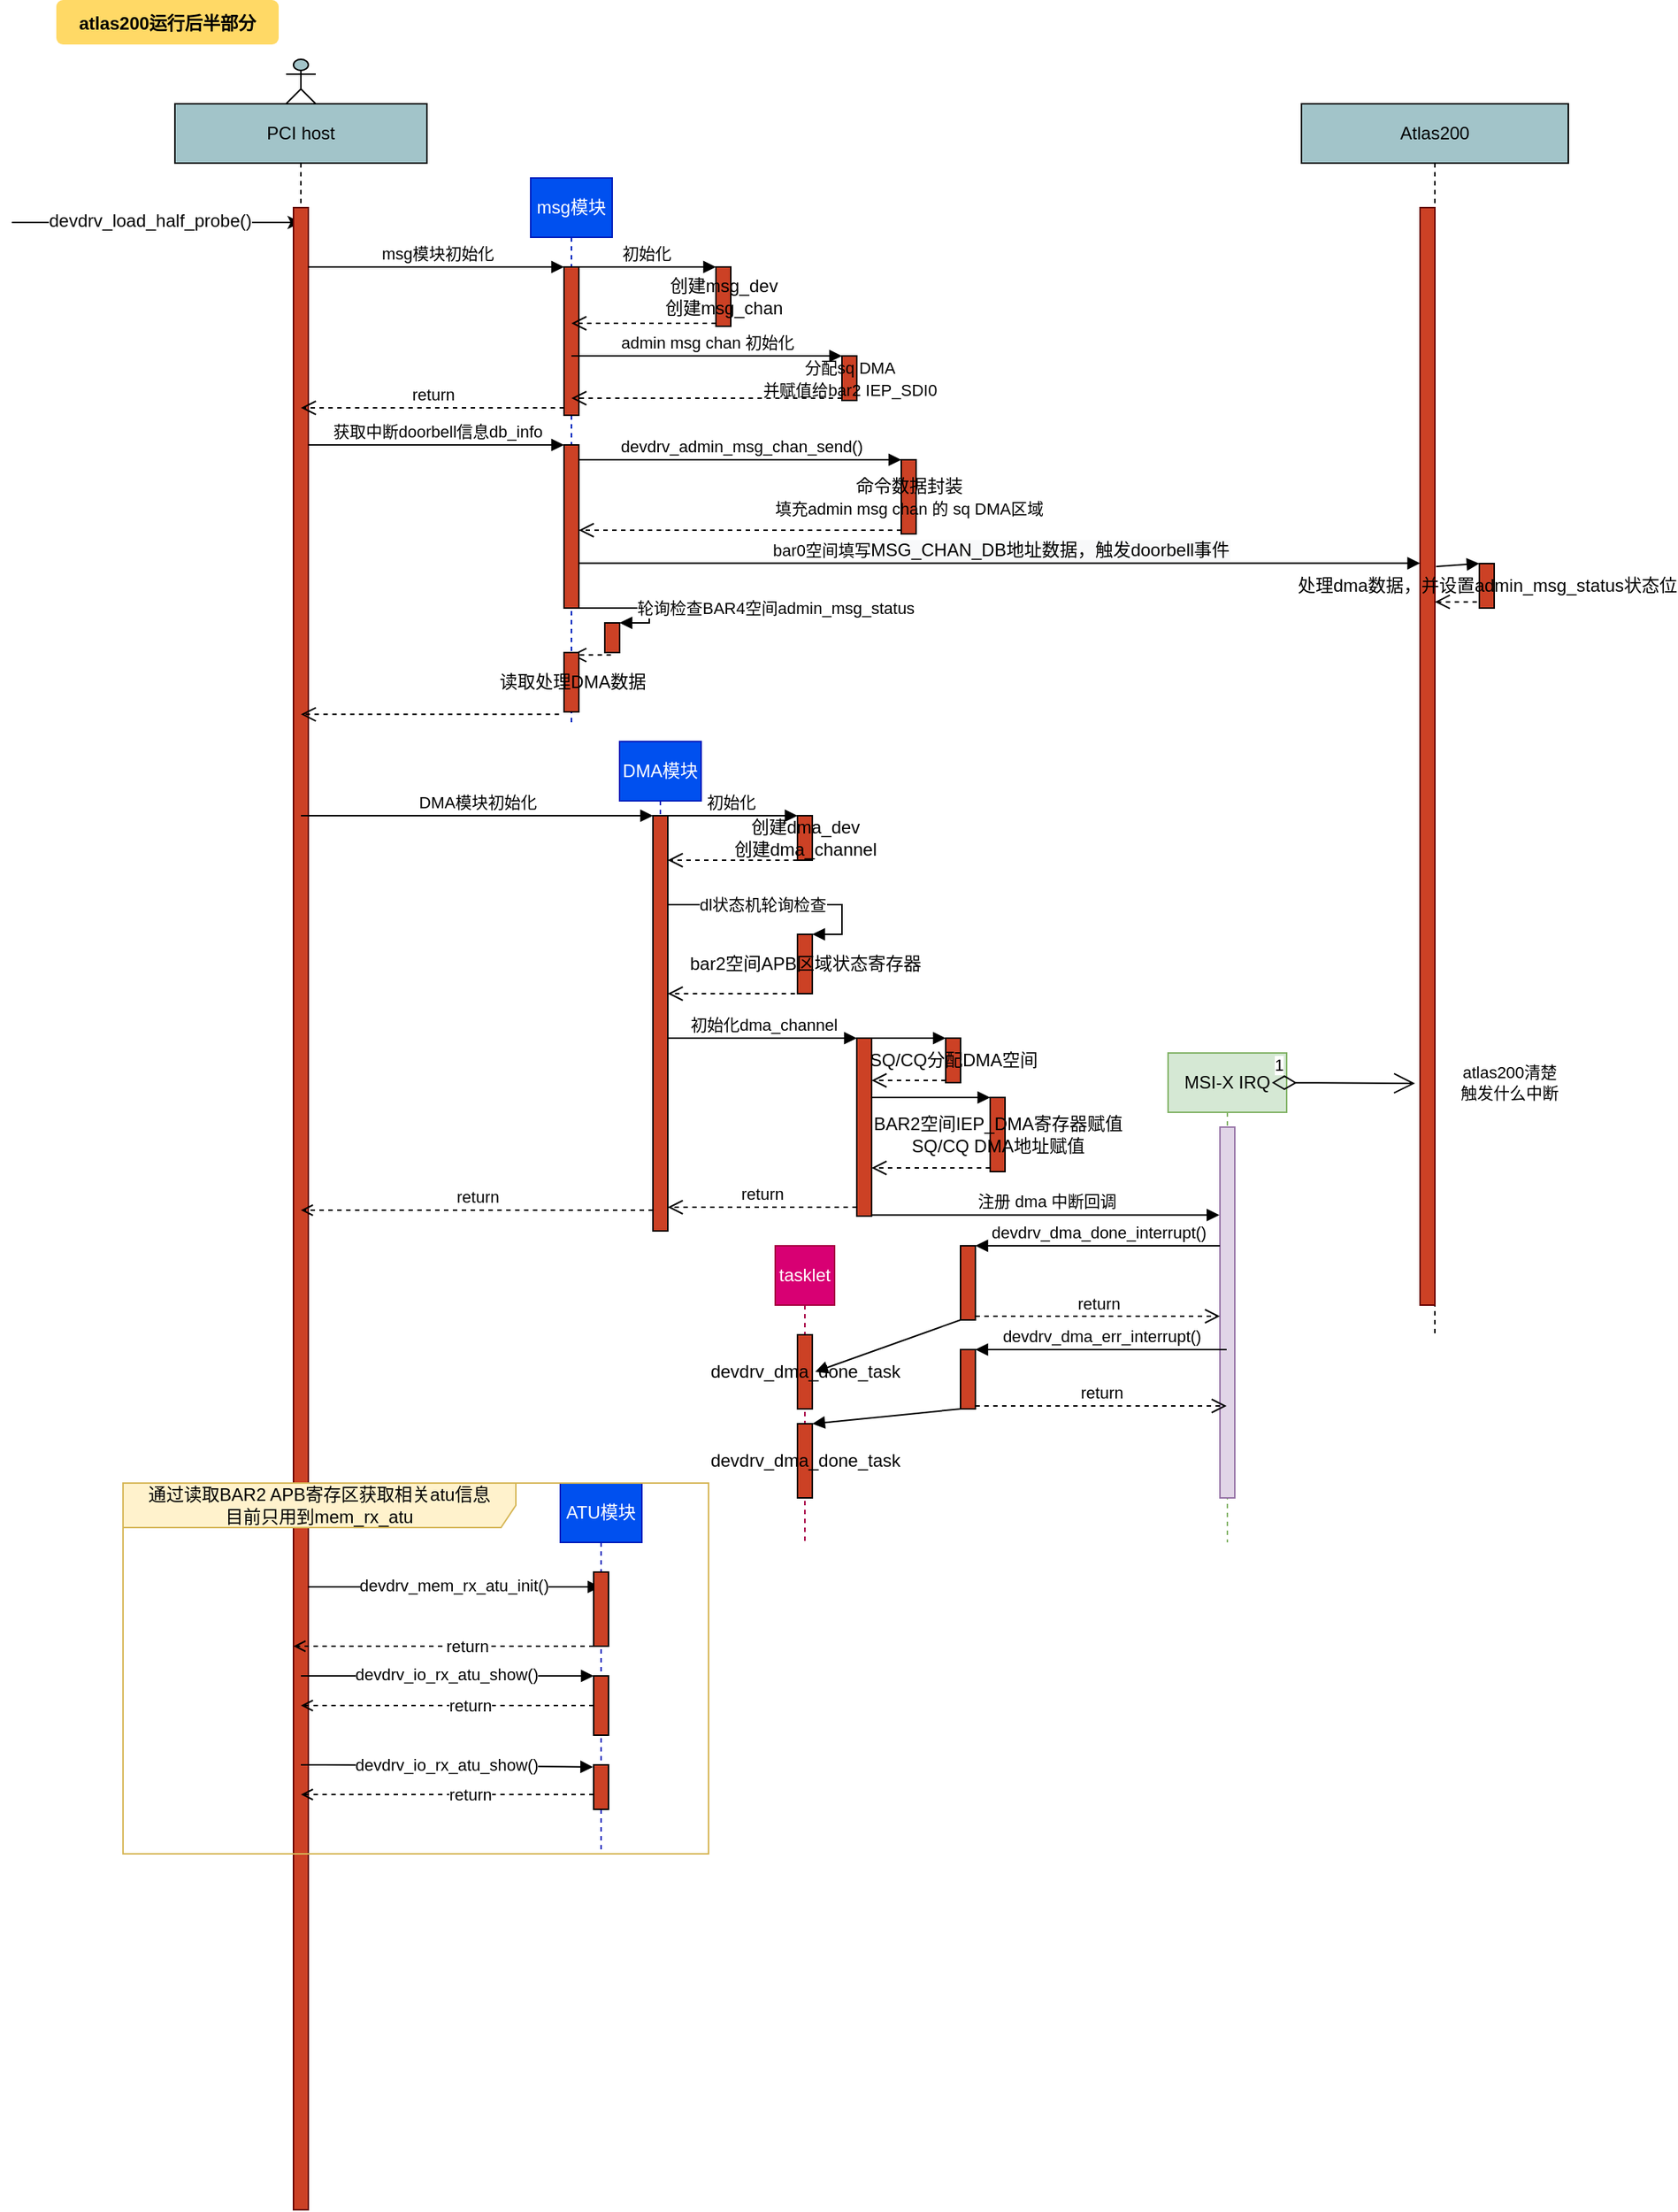<mxfile version="13.5.0" type="github">
  <diagram name="Page-1" id="9361dd3d-8414-5efd-6122-117bd74ce7a7">
    <mxGraphModel dx="1422" dy="762" grid="1" gridSize="10" guides="1" tooltips="1" connect="1" arrows="1" fold="1" page="0" pageScale="1.5" pageWidth="826" pageHeight="1169" background="#ffffff" math="0" shadow="0">
      <root>
        <mxCell id="0" />
        <mxCell id="1" parent="0" />
        <mxCell id="3" value="" style="edgeStyle=none;verticalLabelPosition=top;verticalAlign=bottom;labelPosition=left;align=right;" parent="1" edge="1">
          <mxGeometry x="70" y="290" width="100" height="100" as="geometry">
            <mxPoint x="20" y="170" as="sourcePoint" />
            <mxPoint x="215" y="170" as="targetPoint" />
          </mxGeometry>
        </mxCell>
        <mxCell id="JP9qfhV4WCQ05jMqri1F-105" value="&lt;span style=&quot;font-size: 12px&quot;&gt;devdrv_load_half_probe()&lt;/span&gt;" style="edgeLabel;html=1;align=center;verticalAlign=middle;resizable=0;points=[];" parent="3" vertex="1" connectable="0">
          <mxGeometry relative="1" as="geometry">
            <mxPoint x="-5" y="-1" as="offset" />
          </mxGeometry>
        </mxCell>
        <mxCell id="71" value="atlas200运行后半部分" style="rounded=1;fontStyle=1;fillColor=#FFD966;strokeColor=none" parent="1" vertex="1">
          <mxGeometry x="50" y="20" width="150" height="30" as="geometry" />
        </mxCell>
        <mxCell id="JP9qfhV4WCQ05jMqri1F-101" value="PCI host" style="shape=umlLifeline;perimeter=lifelinePerimeter;whiteSpace=wrap;html=1;container=1;collapsible=0;recursiveResize=0;outlineConnect=0;fillColor=#A2C4C9;" parent="1" vertex="1">
          <mxGeometry x="130" y="90" width="170" height="1420" as="geometry" />
        </mxCell>
        <mxCell id="JP9qfhV4WCQ05jMqri1F-102" value="" style="fillColor=#CC4125;strokeColor=#660000" parent="JP9qfhV4WCQ05jMqri1F-101" vertex="1">
          <mxGeometry x="80" y="70" width="10" height="1350" as="geometry" />
        </mxCell>
        <mxCell id="JP9qfhV4WCQ05jMqri1F-117" value="msg模块初始化" style="html=1;verticalAlign=bottom;endArrow=block;entryX=0;entryY=0;" parent="JP9qfhV4WCQ05jMqri1F-101" target="JP9qfhV4WCQ05jMqri1F-116" edge="1">
          <mxGeometry relative="1" as="geometry">
            <mxPoint x="90" y="110" as="sourcePoint" />
          </mxGeometry>
        </mxCell>
        <mxCell id="JP9qfhV4WCQ05jMqri1F-123" value="获取中断doorbell信息db_info" style="html=1;verticalAlign=bottom;endArrow=block;entryX=0;entryY=0;" parent="JP9qfhV4WCQ05jMqri1F-101" target="JP9qfhV4WCQ05jMqri1F-122" edge="1">
          <mxGeometry relative="1" as="geometry">
            <mxPoint x="90" y="230" as="sourcePoint" />
          </mxGeometry>
        </mxCell>
        <mxCell id="JP9qfhV4WCQ05jMqri1F-217" value="" style="html=1;verticalAlign=bottom;endArrow=block;" parent="JP9qfhV4WCQ05jMqri1F-101" target="JP9qfhV4WCQ05jMqri1F-130" edge="1">
          <mxGeometry width="80" relative="1" as="geometry">
            <mxPoint x="90" y="1000" as="sourcePoint" />
            <mxPoint x="170" y="1000" as="targetPoint" />
          </mxGeometry>
        </mxCell>
        <mxCell id="JP9qfhV4WCQ05jMqri1F-219" value="devdrv_mem_rx_atu_init()" style="edgeLabel;html=1;align=center;verticalAlign=middle;resizable=0;points=[];" parent="JP9qfhV4WCQ05jMqri1F-217" vertex="1" connectable="0">
          <mxGeometry x="-0.011" y="1" relative="1" as="geometry">
            <mxPoint as="offset" />
          </mxGeometry>
        </mxCell>
        <mxCell id="JP9qfhV4WCQ05jMqri1F-103" value="" style="shape=umlActor;verticalLabelPosition=bottom;verticalAlign=top;html=1;strokeColor=#000000;fillColor=#A2C4C9;" parent="1" vertex="1">
          <mxGeometry x="205" y="60" width="20" height="30" as="geometry" />
        </mxCell>
        <mxCell id="JP9qfhV4WCQ05jMqri1F-121" value="msg模块" style="shape=umlLifeline;perimeter=lifelinePerimeter;whiteSpace=wrap;html=1;container=1;collapsible=0;recursiveResize=0;outlineConnect=0;strokeColor=#001DBC;fillColor=#0050ef;fontColor=#ffffff;" parent="1" vertex="1">
          <mxGeometry x="370" y="140" width="55" height="370" as="geometry" />
        </mxCell>
        <mxCell id="JP9qfhV4WCQ05jMqri1F-116" value="" style="html=1;points=[];perimeter=orthogonalPerimeter;strokeColor=#000000;fillColor=#CC4125;" parent="JP9qfhV4WCQ05jMqri1F-121" vertex="1">
          <mxGeometry x="22.5" y="60" width="10" height="100" as="geometry" />
        </mxCell>
        <mxCell id="JP9qfhV4WCQ05jMqri1F-122" value="" style="html=1;points=[];perimeter=orthogonalPerimeter;strokeColor=#000000;fillColor=#CC4125;" parent="JP9qfhV4WCQ05jMqri1F-121" vertex="1">
          <mxGeometry x="22.5" y="180" width="10" height="110" as="geometry" />
        </mxCell>
        <mxCell id="JP9qfhV4WCQ05jMqri1F-125" value="DMA模块" style="shape=umlLifeline;perimeter=lifelinePerimeter;whiteSpace=wrap;html=1;container=1;collapsible=0;recursiveResize=0;outlineConnect=0;strokeColor=#001DBC;fillColor=#0050ef;fontColor=#ffffff;" parent="1" vertex="1">
          <mxGeometry x="430" y="520" width="55" height="330" as="geometry" />
        </mxCell>
        <mxCell id="JP9qfhV4WCQ05jMqri1F-175" value="" style="html=1;points=[];perimeter=orthogonalPerimeter;strokeColor=#000000;fillColor=#CC4125;" parent="JP9qfhV4WCQ05jMqri1F-125" vertex="1">
          <mxGeometry x="22.5" y="50" width="10" height="280" as="geometry" />
        </mxCell>
        <mxCell id="JP9qfhV4WCQ05jMqri1F-130" value="ATU模块" style="shape=umlLifeline;perimeter=lifelinePerimeter;whiteSpace=wrap;html=1;container=1;collapsible=0;recursiveResize=0;outlineConnect=0;strokeColor=#001DBC;fillColor=#0050ef;fontColor=#ffffff;" parent="1" vertex="1">
          <mxGeometry x="390" y="1020" width="55" height="250" as="geometry" />
        </mxCell>
        <mxCell id="JP9qfhV4WCQ05jMqri1F-131" value="" style="html=1;points=[];perimeter=orthogonalPerimeter;strokeColor=#000000;fillColor=#CC4125;" parent="JP9qfhV4WCQ05jMqri1F-130" vertex="1">
          <mxGeometry x="22.5" y="60" width="10" height="50" as="geometry" />
        </mxCell>
        <mxCell id="JP9qfhV4WCQ05jMqri1F-221" value="" style="html=1;points=[];perimeter=orthogonalPerimeter;strokeColor=#000000;fillColor=#CC4125;" parent="JP9qfhV4WCQ05jMqri1F-130" vertex="1">
          <mxGeometry x="22.5" y="130" width="10" height="40" as="geometry" />
        </mxCell>
        <mxCell id="JP9qfhV4WCQ05jMqri1F-227" value="" style="html=1;points=[];perimeter=orthogonalPerimeter;strokeColor=#000000;fillColor=#CC4125;" parent="JP9qfhV4WCQ05jMqri1F-130" vertex="1">
          <mxGeometry x="22.5" y="190" width="10" height="30" as="geometry" />
        </mxCell>
        <mxCell id="JP9qfhV4WCQ05jMqri1F-138" value="Atlas200" style="shape=umlLifeline;perimeter=lifelinePerimeter;whiteSpace=wrap;html=1;container=1;collapsible=0;recursiveResize=0;outlineConnect=0;fillColor=#A2C4C9;" parent="1" vertex="1">
          <mxGeometry x="890" y="90" width="180" height="830" as="geometry" />
        </mxCell>
        <mxCell id="JP9qfhV4WCQ05jMqri1F-139" value="" style="fillColor=#CC4125;strokeColor=#660000" parent="JP9qfhV4WCQ05jMqri1F-138" vertex="1">
          <mxGeometry x="80" y="70" width="10" height="740" as="geometry" />
        </mxCell>
        <mxCell id="JP9qfhV4WCQ05jMqri1F-140" value="devdrv_msg_init()" style="html=1;verticalAlign=bottom;endArrow=block;entryX=0;entryY=0;" parent="JP9qfhV4WCQ05jMqri1F-138" edge="1">
          <mxGeometry relative="1" as="geometry">
            <mxPoint x="90" y="110" as="sourcePoint" />
          </mxGeometry>
        </mxCell>
        <mxCell id="JP9qfhV4WCQ05jMqri1F-141" value="return" style="html=1;verticalAlign=bottom;endArrow=open;dashed=1;endSize=8;exitX=0;exitY=0.95;" parent="JP9qfhV4WCQ05jMqri1F-138" edge="1">
          <mxGeometry relative="1" as="geometry">
            <mxPoint x="90" y="186" as="targetPoint" />
          </mxGeometry>
        </mxCell>
        <mxCell id="JP9qfhV4WCQ05jMqri1F-142" value="devdrv_get_general_interrupt_db_info()" style="html=1;verticalAlign=bottom;endArrow=block;entryX=0;entryY=0;" parent="JP9qfhV4WCQ05jMqri1F-138" edge="1">
          <mxGeometry relative="1" as="geometry">
            <mxPoint x="90" y="230" as="sourcePoint" />
          </mxGeometry>
        </mxCell>
        <mxCell id="JP9qfhV4WCQ05jMqri1F-170" value="处理dma数据，并设置admin_msg_status状态位" style="html=1;points=[];perimeter=orthogonalPerimeter;strokeColor=#000000;fillColor=#CC4125;" parent="JP9qfhV4WCQ05jMqri1F-138" vertex="1">
          <mxGeometry x="120" y="310" width="10" height="30" as="geometry" />
        </mxCell>
        <mxCell id="JP9qfhV4WCQ05jMqri1F-171" value="" style="html=1;verticalAlign=bottom;endArrow=block;entryX=0;entryY=0;exitX=1.083;exitY=0.327;exitDx=0;exitDy=0;exitPerimeter=0;" parent="JP9qfhV4WCQ05jMqri1F-138" source="JP9qfhV4WCQ05jMqri1F-139" target="JP9qfhV4WCQ05jMqri1F-170" edge="1">
          <mxGeometry relative="1" as="geometry">
            <mxPoint x="100" y="340" as="sourcePoint" />
          </mxGeometry>
        </mxCell>
        <mxCell id="JP9qfhV4WCQ05jMqri1F-172" value="" style="html=1;verticalAlign=bottom;endArrow=open;dashed=1;endSize=8;exitX=-0.167;exitY=0.861;exitDx=0;exitDy=0;exitPerimeter=0;" parent="JP9qfhV4WCQ05jMqri1F-138" source="JP9qfhV4WCQ05jMqri1F-170" target="JP9qfhV4WCQ05jMqri1F-138" edge="1">
          <mxGeometry relative="1" as="geometry">
            <mxPoint x="100" y="416" as="targetPoint" />
          </mxGeometry>
        </mxCell>
        <mxCell id="JP9qfhV4WCQ05jMqri1F-144" value="bar0空间填写&lt;span style=&quot;font-size: 12px ; background-color: rgb(248 , 249 , 250)&quot;&gt;MSG_CHAN_DB地址数据，触发doorbell事件&lt;/span&gt;" style="html=1;verticalAlign=bottom;endArrow=block;entryX=0;entryY=0.324;entryDx=0;entryDy=0;entryPerimeter=0;" parent="1" source="JP9qfhV4WCQ05jMqri1F-122" target="JP9qfhV4WCQ05jMqri1F-139" edge="1">
          <mxGeometry width="80" relative="1" as="geometry">
            <mxPoint x="570" y="530" as="sourcePoint" />
            <mxPoint x="650" y="530" as="targetPoint" />
          </mxGeometry>
        </mxCell>
        <mxCell id="JP9qfhV4WCQ05jMqri1F-148" value="命令数据封装&lt;br&gt;&lt;span style=&quot;font-size: 11px&quot;&gt;填充admin msg chan 的 sq DMA区域&lt;/span&gt;" style="html=1;points=[];perimeter=orthogonalPerimeter;strokeColor=#000000;fillColor=#CC4125;" parent="1" vertex="1">
          <mxGeometry x="620" y="330" width="10" height="50" as="geometry" />
        </mxCell>
        <mxCell id="JP9qfhV4WCQ05jMqri1F-149" value="devdrv_admin_msg_chan_send()" style="html=1;verticalAlign=bottom;endArrow=block;entryX=0;entryY=0;" parent="1" source="JP9qfhV4WCQ05jMqri1F-122" target="JP9qfhV4WCQ05jMqri1F-148" edge="1">
          <mxGeometry relative="1" as="geometry">
            <mxPoint x="548" y="330" as="sourcePoint" />
          </mxGeometry>
        </mxCell>
        <mxCell id="JP9qfhV4WCQ05jMqri1F-150" value="" style="html=1;verticalAlign=bottom;endArrow=open;dashed=1;endSize=8;exitX=0;exitY=0.95;" parent="1" source="JP9qfhV4WCQ05jMqri1F-148" target="JP9qfhV4WCQ05jMqri1F-122" edge="1">
          <mxGeometry relative="1" as="geometry">
            <mxPoint x="530" y="375" as="targetPoint" />
          </mxGeometry>
        </mxCell>
        <mxCell id="JP9qfhV4WCQ05jMqri1F-158" value="创建msg_dev &lt;br&gt;创建msg_chan" style="html=1;points=[];perimeter=orthogonalPerimeter;strokeColor=#000000;fillColor=#CC4125;" parent="1" vertex="1">
          <mxGeometry x="495" y="200" width="10" height="40" as="geometry" />
        </mxCell>
        <mxCell id="JP9qfhV4WCQ05jMqri1F-159" value="初始化" style="html=1;verticalAlign=bottom;endArrow=block;entryX=0;entryY=0;exitX=0.833;exitY=0;exitDx=0;exitDy=0;exitPerimeter=0;" parent="1" source="JP9qfhV4WCQ05jMqri1F-116" target="JP9qfhV4WCQ05jMqri1F-158" edge="1">
          <mxGeometry relative="1" as="geometry">
            <mxPoint x="510" y="200" as="sourcePoint" />
          </mxGeometry>
        </mxCell>
        <mxCell id="JP9qfhV4WCQ05jMqri1F-160" value="" style="html=1;verticalAlign=bottom;endArrow=open;dashed=1;endSize=8;exitX=0;exitY=0.95;" parent="1" source="JP9qfhV4WCQ05jMqri1F-158" target="JP9qfhV4WCQ05jMqri1F-121" edge="1">
          <mxGeometry relative="1" as="geometry">
            <mxPoint x="530" y="238" as="targetPoint" />
          </mxGeometry>
        </mxCell>
        <mxCell id="JP9qfhV4WCQ05jMqri1F-118" value="return" style="html=1;verticalAlign=bottom;endArrow=open;dashed=1;endSize=8;exitX=0;exitY=0.95;" parent="1" source="JP9qfhV4WCQ05jMqri1F-116" target="JP9qfhV4WCQ05jMqri1F-101" edge="1">
          <mxGeometry relative="1" as="geometry">
            <mxPoint x="215" y="287" as="targetPoint" />
          </mxGeometry>
        </mxCell>
        <mxCell id="JP9qfhV4WCQ05jMqri1F-161" value="&lt;font style=&quot;font-size: 11px&quot;&gt;分配sq DMA&lt;br&gt;并赋值给bar2 IEP_SDI0&lt;/font&gt;" style="html=1;points=[];perimeter=orthogonalPerimeter;strokeColor=#000000;fillColor=#CC4125;" parent="1" vertex="1">
          <mxGeometry x="580" y="260" width="10" height="30" as="geometry" />
        </mxCell>
        <mxCell id="JP9qfhV4WCQ05jMqri1F-162" value="admin msg chan 初始化" style="html=1;verticalAlign=bottom;endArrow=block;entryX=0;entryY=0;" parent="1" source="JP9qfhV4WCQ05jMqri1F-121" target="JP9qfhV4WCQ05jMqri1F-161" edge="1">
          <mxGeometry relative="1" as="geometry">
            <mxPoint x="530" y="250" as="sourcePoint" />
          </mxGeometry>
        </mxCell>
        <mxCell id="JP9qfhV4WCQ05jMqri1F-163" value="" style="html=1;verticalAlign=bottom;endArrow=open;dashed=1;endSize=8;exitX=0;exitY=0.95;" parent="1" source="JP9qfhV4WCQ05jMqri1F-161" target="JP9qfhV4WCQ05jMqri1F-121" edge="1">
          <mxGeometry relative="1" as="geometry">
            <mxPoint x="530" y="283" as="targetPoint" />
          </mxGeometry>
        </mxCell>
        <mxCell id="JP9qfhV4WCQ05jMqri1F-167" value="" style="html=1;points=[];perimeter=orthogonalPerimeter;strokeColor=#000000;fillColor=#CC4125;" parent="1" vertex="1">
          <mxGeometry x="420" y="440" width="10" height="20" as="geometry" />
        </mxCell>
        <mxCell id="JP9qfhV4WCQ05jMqri1F-168" value="轮询检查BAR4空间admin_msg_status" style="edgeStyle=orthogonalEdgeStyle;html=1;align=left;spacingLeft=2;endArrow=block;rounded=0;entryX=1;entryY=0;exitX=0.417;exitY=1;exitDx=0;exitDy=0;exitPerimeter=0;" parent="1" source="JP9qfhV4WCQ05jMqri1F-122" target="JP9qfhV4WCQ05jMqri1F-167" edge="1">
          <mxGeometry relative="1" as="geometry">
            <mxPoint x="425" y="430" as="sourcePoint" />
            <Array as="points">
              <mxPoint x="450" y="430" />
              <mxPoint x="450" y="440" />
            </Array>
          </mxGeometry>
        </mxCell>
        <mxCell id="JP9qfhV4WCQ05jMqri1F-169" value="" style="html=1;verticalAlign=bottom;endArrow=open;dashed=1;endSize=8;exitX=0.417;exitY=1.083;exitDx=0;exitDy=0;exitPerimeter=0;" parent="1" source="JP9qfhV4WCQ05jMqri1F-167" target="JP9qfhV4WCQ05jMqri1F-121" edge="1">
          <mxGeometry relative="1" as="geometry">
            <mxPoint x="412.5" y="387.5" as="targetPoint" />
            <mxPoint x="630" y="387.5" as="sourcePoint" />
          </mxGeometry>
        </mxCell>
        <mxCell id="JP9qfhV4WCQ05jMqri1F-173" value="读取处理DMA数据" style="html=1;points=[];perimeter=orthogonalPerimeter;strokeColor=#000000;fillColor=#CC4125;" parent="1" vertex="1">
          <mxGeometry x="392.5" y="460" width="10" height="40" as="geometry" />
        </mxCell>
        <mxCell id="JP9qfhV4WCQ05jMqri1F-174" value="" style="html=1;verticalAlign=bottom;endArrow=open;dashed=1;endSize=8;exitX=-0.333;exitY=1.042;exitDx=0;exitDy=0;exitPerimeter=0;" parent="1" source="JP9qfhV4WCQ05jMqri1F-173" target="JP9qfhV4WCQ05jMqri1F-101" edge="1">
          <mxGeometry relative="1" as="geometry">
            <mxPoint x="407.167" y="471.66" as="targetPoint" />
            <mxPoint x="434.17" y="471.66" as="sourcePoint" />
          </mxGeometry>
        </mxCell>
        <mxCell id="JP9qfhV4WCQ05jMqri1F-176" value="DMA模块初始化" style="html=1;verticalAlign=bottom;endArrow=block;entryX=0;entryY=0;" parent="1" source="JP9qfhV4WCQ05jMqri1F-101" target="JP9qfhV4WCQ05jMqri1F-175" edge="1">
          <mxGeometry relative="1" as="geometry">
            <mxPoint x="220.0" y="580.0" as="sourcePoint" />
          </mxGeometry>
        </mxCell>
        <mxCell id="JP9qfhV4WCQ05jMqri1F-177" value="return" style="html=1;verticalAlign=bottom;endArrow=open;dashed=1;exitX=0;exitY=0.95;" parent="1" source="JP9qfhV4WCQ05jMqri1F-175" target="JP9qfhV4WCQ05jMqri1F-101" edge="1">
          <mxGeometry relative="1" as="geometry">
            <mxPoint x="275.84" y="657.2" as="targetPoint" />
          </mxGeometry>
        </mxCell>
        <mxCell id="JP9qfhV4WCQ05jMqri1F-179" value="创建dma_dev&lt;br&gt;创建dma_channel" style="html=1;points=[];perimeter=orthogonalPerimeter;strokeColor=#000000;fillColor=#CC4125;" parent="1" vertex="1">
          <mxGeometry x="550" y="570" width="10" height="30" as="geometry" />
        </mxCell>
        <mxCell id="JP9qfhV4WCQ05jMqri1F-180" value="初始化" style="html=1;verticalAlign=bottom;endArrow=block;entryX=0;entryY=0;" parent="1" target="JP9qfhV4WCQ05jMqri1F-179" edge="1">
          <mxGeometry relative="1" as="geometry">
            <mxPoint x="460" y="570" as="sourcePoint" />
          </mxGeometry>
        </mxCell>
        <mxCell id="JP9qfhV4WCQ05jMqri1F-181" value="" style="html=1;verticalAlign=bottom;endArrow=open;dashed=1;endSize=8;" parent="1" source="JP9qfhV4WCQ05jMqri1F-179" target="JP9qfhV4WCQ05jMqri1F-175" edge="1">
          <mxGeometry relative="1" as="geometry">
            <mxPoint x="460" y="646" as="targetPoint" />
            <Array as="points">
              <mxPoint x="500" y="600" />
            </Array>
          </mxGeometry>
        </mxCell>
        <mxCell id="JP9qfhV4WCQ05jMqri1F-184" value="" style="html=1;verticalAlign=bottom;endArrow=open;dashed=1;endSize=8;exitX=-0.167;exitY=1;exitDx=0;exitDy=0;exitPerimeter=0;" parent="1" source="JP9qfhV4WCQ05jMqri1F-185" target="JP9qfhV4WCQ05jMqri1F-175" edge="1">
          <mxGeometry relative="1" as="geometry">
            <mxPoint x="480" y="716" as="targetPoint" />
            <mxPoint x="560" y="716" as="sourcePoint" />
            <Array as="points">
              <mxPoint x="520" y="690" />
            </Array>
          </mxGeometry>
        </mxCell>
        <mxCell id="JP9qfhV4WCQ05jMqri1F-185" value="bar2空间APB区域状态寄存器&lt;br&gt;" style="html=1;points=[];perimeter=orthogonalPerimeter;strokeColor=#000000;fillColor=#CC4125;" parent="1" vertex="1">
          <mxGeometry x="550" y="650" width="10" height="40" as="geometry" />
        </mxCell>
        <mxCell id="JP9qfhV4WCQ05jMqri1F-186" value="&lt;span style=&quot;text-align: center&quot;&gt;dl状态机轮询检查&lt;/span&gt;" style="edgeStyle=orthogonalEdgeStyle;html=1;align=left;spacingLeft=2;endArrow=block;rounded=0;entryX=1;entryY=0;" parent="1" target="JP9qfhV4WCQ05jMqri1F-185" edge="1">
          <mxGeometry x="-0.891" relative="1" as="geometry">
            <mxPoint x="490" y="630" as="sourcePoint" />
            <Array as="points">
              <mxPoint x="463" y="630" />
              <mxPoint x="580" y="630" />
              <mxPoint x="580" y="650" />
            </Array>
            <mxPoint as="offset" />
          </mxGeometry>
        </mxCell>
        <mxCell id="JP9qfhV4WCQ05jMqri1F-187" value="" style="html=1;points=[];perimeter=orthogonalPerimeter;strokeColor=#000000;fillColor=#CC4125;" parent="1" vertex="1">
          <mxGeometry x="590" y="720" width="10" height="120" as="geometry" />
        </mxCell>
        <mxCell id="JP9qfhV4WCQ05jMqri1F-188" value="初始化dma_channel" style="html=1;verticalAlign=bottom;endArrow=block;entryX=0;entryY=0;" parent="1" source="JP9qfhV4WCQ05jMqri1F-175" target="JP9qfhV4WCQ05jMqri1F-187" edge="1">
          <mxGeometry relative="1" as="geometry">
            <mxPoint x="480" y="720" as="sourcePoint" />
          </mxGeometry>
        </mxCell>
        <mxCell id="JP9qfhV4WCQ05jMqri1F-189" value="return" style="html=1;verticalAlign=bottom;endArrow=open;dashed=1;endSize=8;exitX=0;exitY=0.95;" parent="1" source="JP9qfhV4WCQ05jMqri1F-187" target="JP9qfhV4WCQ05jMqri1F-175" edge="1">
          <mxGeometry relative="1" as="geometry">
            <mxPoint x="480" y="796" as="targetPoint" />
          </mxGeometry>
        </mxCell>
        <mxCell id="JP9qfhV4WCQ05jMqri1F-190" value="SQ/CQ分配DMA空间" style="html=1;points=[];perimeter=orthogonalPerimeter;strokeColor=#000000;fillColor=#CC4125;" parent="1" vertex="1">
          <mxGeometry x="650" y="720" width="10" height="30" as="geometry" />
        </mxCell>
        <mxCell id="JP9qfhV4WCQ05jMqri1F-191" value="" style="html=1;verticalAlign=bottom;endArrow=block;entryX=0;entryY=0;" parent="1" source="JP9qfhV4WCQ05jMqri1F-187" target="JP9qfhV4WCQ05jMqri1F-190" edge="1">
          <mxGeometry relative="1" as="geometry">
            <mxPoint x="650.0" y="720" as="sourcePoint" />
          </mxGeometry>
        </mxCell>
        <mxCell id="JP9qfhV4WCQ05jMqri1F-192" value="" style="html=1;verticalAlign=bottom;endArrow=open;dashed=1;endSize=8;exitX=0;exitY=0.95;" parent="1" source="JP9qfhV4WCQ05jMqri1F-190" target="JP9qfhV4WCQ05jMqri1F-187" edge="1">
          <mxGeometry relative="1" as="geometry">
            <mxPoint x="650.31" y="750.26" as="targetPoint" />
          </mxGeometry>
        </mxCell>
        <mxCell id="JP9qfhV4WCQ05jMqri1F-193" value="BAR2空间IEP_DMA寄存器赋值&lt;br&gt;SQ/CQ DMA地址赋值" style="html=1;points=[];perimeter=orthogonalPerimeter;strokeColor=#000000;fillColor=#CC4125;" parent="1" vertex="1">
          <mxGeometry x="680" y="760" width="10" height="50" as="geometry" />
        </mxCell>
        <mxCell id="JP9qfhV4WCQ05jMqri1F-194" value="" style="html=1;verticalAlign=bottom;endArrow=block;entryX=0;entryY=0;" parent="1" source="JP9qfhV4WCQ05jMqri1F-187" target="JP9qfhV4WCQ05jMqri1F-193" edge="1">
          <mxGeometry relative="1" as="geometry">
            <mxPoint x="690" y="770" as="sourcePoint" />
          </mxGeometry>
        </mxCell>
        <mxCell id="JP9qfhV4WCQ05jMqri1F-195" value="" style="html=1;verticalAlign=bottom;endArrow=open;dashed=1;endSize=8;exitX=0;exitY=0.95;" parent="1" source="JP9qfhV4WCQ05jMqri1F-193" target="JP9qfhV4WCQ05jMqri1F-187" edge="1">
          <mxGeometry relative="1" as="geometry">
            <mxPoint x="690" y="846" as="targetPoint" />
          </mxGeometry>
        </mxCell>
        <mxCell id="JP9qfhV4WCQ05jMqri1F-198" value="MSI-X IRQ" style="shape=umlLifeline;perimeter=lifelinePerimeter;whiteSpace=wrap;html=1;container=1;collapsible=0;recursiveResize=0;outlineConnect=0;strokeColor=#82b366;fillColor=#d5e8d4;" parent="1" vertex="1">
          <mxGeometry x="800" y="730" width="80" height="330" as="geometry" />
        </mxCell>
        <mxCell id="JP9qfhV4WCQ05jMqri1F-199" value="" style="html=1;points=[];perimeter=orthogonalPerimeter;strokeColor=#9673a6;fillColor=#e1d5e7;" parent="JP9qfhV4WCQ05jMqri1F-198" vertex="1">
          <mxGeometry x="35" y="50" width="10" height="250" as="geometry" />
        </mxCell>
        <mxCell id="JP9qfhV4WCQ05jMqri1F-204" value="1" style="endArrow=open;html=1;endSize=12;startArrow=diamondThin;startSize=14;startFill=0;edgeStyle=orthogonalEdgeStyle;align=left;verticalAlign=bottom;entryX=-0.341;entryY=0.798;entryDx=0;entryDy=0;entryPerimeter=0;" parent="JP9qfhV4WCQ05jMqri1F-198" target="JP9qfhV4WCQ05jMqri1F-139" edge="1">
          <mxGeometry x="-1" y="3" relative="1" as="geometry">
            <mxPoint x="70" y="20" as="sourcePoint" />
            <mxPoint x="150" y="20" as="targetPoint" />
          </mxGeometry>
        </mxCell>
        <mxCell id="JP9qfhV4WCQ05jMqri1F-205" value="atlas200清楚&lt;br&gt;触发什么中断" style="edgeLabel;html=1;align=center;verticalAlign=middle;resizable=0;points=[];" parent="JP9qfhV4WCQ05jMqri1F-204" vertex="1" connectable="0">
          <mxGeometry x="-0.24" y="2" relative="1" as="geometry">
            <mxPoint x="123.45" y="2" as="offset" />
          </mxGeometry>
        </mxCell>
        <mxCell id="JP9qfhV4WCQ05jMqri1F-200" value="" style="html=1;points=[];perimeter=orthogonalPerimeter;strokeColor=#000000;fillColor=#CC4125;" parent="1" vertex="1">
          <mxGeometry x="660" y="860" width="10" height="50" as="geometry" />
        </mxCell>
        <mxCell id="JP9qfhV4WCQ05jMqri1F-201" value="devdrv_dma_done_interrupt()" style="html=1;verticalAlign=bottom;endArrow=block;entryX=1;entryY=0;" parent="1" source="JP9qfhV4WCQ05jMqri1F-199" target="JP9qfhV4WCQ05jMqri1F-200" edge="1">
          <mxGeometry relative="1" as="geometry">
            <mxPoint x="660" y="865" as="sourcePoint" />
          </mxGeometry>
        </mxCell>
        <mxCell id="JP9qfhV4WCQ05jMqri1F-202" value="return" style="html=1;verticalAlign=bottom;endArrow=open;dashed=1;endSize=8;exitX=1;exitY=0.95;" parent="1" source="JP9qfhV4WCQ05jMqri1F-200" target="JP9qfhV4WCQ05jMqri1F-199" edge="1">
          <mxGeometry relative="1" as="geometry">
            <mxPoint x="670" y="917" as="targetPoint" />
          </mxGeometry>
        </mxCell>
        <mxCell id="JP9qfhV4WCQ05jMqri1F-203" value="注册 dma 中断回调" style="html=1;verticalAlign=bottom;endArrow=block;entryX=-0.04;entryY=0.237;entryDx=0;entryDy=0;entryPerimeter=0;" parent="1" source="JP9qfhV4WCQ05jMqri1F-187" target="JP9qfhV4WCQ05jMqri1F-199" edge="1">
          <mxGeometry width="80" relative="1" as="geometry">
            <mxPoint x="590" y="830" as="sourcePoint" />
            <mxPoint x="670" y="830" as="targetPoint" />
          </mxGeometry>
        </mxCell>
        <mxCell id="JP9qfhV4WCQ05jMqri1F-208" value="" style="html=1;points=[];perimeter=orthogonalPerimeter;strokeColor=#000000;fillColor=#CC4125;" parent="1" vertex="1">
          <mxGeometry x="660" y="930" width="10" height="40" as="geometry" />
        </mxCell>
        <mxCell id="JP9qfhV4WCQ05jMqri1F-209" value="devdrv_dma_err_interrupt()" style="html=1;verticalAlign=bottom;endArrow=block;entryX=1;entryY=0;" parent="1" source="JP9qfhV4WCQ05jMqri1F-198" target="JP9qfhV4WCQ05jMqri1F-208" edge="1">
          <mxGeometry relative="1" as="geometry">
            <mxPoint x="710" y="940" as="sourcePoint" />
          </mxGeometry>
        </mxCell>
        <mxCell id="JP9qfhV4WCQ05jMqri1F-210" value="return" style="html=1;verticalAlign=bottom;endArrow=open;dashed=1;endSize=8;exitX=1;exitY=0.95;" parent="1" source="JP9qfhV4WCQ05jMqri1F-208" target="JP9qfhV4WCQ05jMqri1F-198" edge="1">
          <mxGeometry relative="1" as="geometry">
            <mxPoint x="710" y="997" as="targetPoint" />
          </mxGeometry>
        </mxCell>
        <mxCell id="JP9qfhV4WCQ05jMqri1F-211" value="tasklet" style="shape=umlLifeline;perimeter=lifelinePerimeter;whiteSpace=wrap;html=1;container=1;collapsible=0;recursiveResize=0;outlineConnect=0;strokeColor=#A50040;fillColor=#d80073;fontColor=#ffffff;" parent="1" vertex="1">
          <mxGeometry x="535" y="860" width="40" height="200" as="geometry" />
        </mxCell>
        <mxCell id="JP9qfhV4WCQ05jMqri1F-212" value="devdrv_dma_done_task" style="html=1;points=[];perimeter=orthogonalPerimeter;strokeColor=#000000;fillColor=#CC4125;" parent="JP9qfhV4WCQ05jMqri1F-211" vertex="1">
          <mxGeometry x="15" y="60" width="10" height="50" as="geometry" />
        </mxCell>
        <mxCell id="JP9qfhV4WCQ05jMqri1F-214" value="devdrv_dma_done_task" style="html=1;points=[];perimeter=orthogonalPerimeter;strokeColor=#000000;fillColor=#CC4125;" parent="JP9qfhV4WCQ05jMqri1F-211" vertex="1">
          <mxGeometry x="15" y="120" width="10" height="50" as="geometry" />
        </mxCell>
        <mxCell id="JP9qfhV4WCQ05jMqri1F-213" value="" style="html=1;verticalAlign=bottom;endArrow=block;entryX=1.2;entryY=0.5;entryDx=0;entryDy=0;entryPerimeter=0;" parent="1" source="JP9qfhV4WCQ05jMqri1F-200" target="JP9qfhV4WCQ05jMqri1F-212" edge="1">
          <mxGeometry width="80" relative="1" as="geometry">
            <mxPoint x="640" y="1030" as="sourcePoint" />
            <mxPoint x="720" y="1030" as="targetPoint" />
          </mxGeometry>
        </mxCell>
        <mxCell id="JP9qfhV4WCQ05jMqri1F-215" value="" style="html=1;verticalAlign=bottom;endArrow=block;" parent="1" source="JP9qfhV4WCQ05jMqri1F-208" target="JP9qfhV4WCQ05jMqri1F-214" edge="1">
          <mxGeometry width="80" relative="1" as="geometry">
            <mxPoint x="670" y="920" as="sourcePoint" />
            <mxPoint x="572" y="955" as="targetPoint" />
          </mxGeometry>
        </mxCell>
        <mxCell id="JP9qfhV4WCQ05jMqri1F-218" value="" style="html=1;verticalAlign=bottom;endArrow=open;dashed=1;" parent="1" source="JP9qfhV4WCQ05jMqri1F-131" edge="1">
          <mxGeometry relative="1" as="geometry">
            <mxPoint x="210.004" y="1130.0" as="targetPoint" />
            <mxPoint x="448.18" y="1130.0" as="sourcePoint" />
          </mxGeometry>
        </mxCell>
        <mxCell id="JP9qfhV4WCQ05jMqri1F-220" value="return" style="edgeLabel;html=1;align=center;verticalAlign=middle;resizable=0;points=[];" parent="JP9qfhV4WCQ05jMqri1F-218" vertex="1" connectable="0">
          <mxGeometry x="-0.155" relative="1" as="geometry">
            <mxPoint as="offset" />
          </mxGeometry>
        </mxCell>
        <mxCell id="JP9qfhV4WCQ05jMqri1F-223" value="" style="html=1;verticalAlign=bottom;endArrow=block;" parent="1" source="JP9qfhV4WCQ05jMqri1F-101" target="JP9qfhV4WCQ05jMqri1F-221" edge="1">
          <mxGeometry width="80" relative="1" as="geometry">
            <mxPoint x="220" y="1150" as="sourcePoint" />
            <mxPoint x="417.0" y="1150" as="targetPoint" />
          </mxGeometry>
        </mxCell>
        <mxCell id="JP9qfhV4WCQ05jMqri1F-224" value="devdrv_io_rx_atu_show()" style="edgeLabel;html=1;align=center;verticalAlign=middle;resizable=0;points=[];" parent="JP9qfhV4WCQ05jMqri1F-223" vertex="1" connectable="0">
          <mxGeometry x="-0.011" y="1" relative="1" as="geometry">
            <mxPoint as="offset" />
          </mxGeometry>
        </mxCell>
        <mxCell id="JP9qfhV4WCQ05jMqri1F-225" value="" style="html=1;verticalAlign=bottom;endArrow=open;dashed=1;" parent="1" source="JP9qfhV4WCQ05jMqri1F-221" target="JP9qfhV4WCQ05jMqri1F-101" edge="1">
          <mxGeometry relative="1" as="geometry">
            <mxPoint x="216" y="1190" as="targetPoint" />
            <mxPoint x="412.5" y="1190" as="sourcePoint" />
          </mxGeometry>
        </mxCell>
        <mxCell id="JP9qfhV4WCQ05jMqri1F-226" value="return" style="edgeLabel;html=1;align=center;verticalAlign=middle;resizable=0;points=[];" parent="JP9qfhV4WCQ05jMqri1F-225" vertex="1" connectable="0">
          <mxGeometry x="-0.155" relative="1" as="geometry">
            <mxPoint as="offset" />
          </mxGeometry>
        </mxCell>
        <mxCell id="JP9qfhV4WCQ05jMqri1F-228" value="" style="html=1;verticalAlign=bottom;endArrow=block;entryX=-0.04;entryY=0.048;entryDx=0;entryDy=0;entryPerimeter=0;" parent="1" source="JP9qfhV4WCQ05jMqri1F-101" target="JP9qfhV4WCQ05jMqri1F-227" edge="1">
          <mxGeometry width="80" relative="1" as="geometry">
            <mxPoint x="220.0" y="1220" as="sourcePoint" />
            <mxPoint x="418" y="1220" as="targetPoint" />
            <Array as="points">
              <mxPoint x="240" y="1210" />
            </Array>
          </mxGeometry>
        </mxCell>
        <mxCell id="JP9qfhV4WCQ05jMqri1F-229" value="devdrv_io_rx_atu_show()" style="edgeLabel;html=1;align=center;verticalAlign=middle;resizable=0;points=[];" parent="JP9qfhV4WCQ05jMqri1F-228" vertex="1" connectable="0">
          <mxGeometry x="-0.011" y="1" relative="1" as="geometry">
            <mxPoint as="offset" />
          </mxGeometry>
        </mxCell>
        <mxCell id="JP9qfhV4WCQ05jMqri1F-230" value="" style="html=1;verticalAlign=bottom;endArrow=open;dashed=1;" parent="1" source="JP9qfhV4WCQ05jMqri1F-227" target="JP9qfhV4WCQ05jMqri1F-101" edge="1">
          <mxGeometry relative="1" as="geometry">
            <mxPoint x="216" y="1240" as="targetPoint" />
            <mxPoint x="412.5" y="1240" as="sourcePoint" />
            <Array as="points">
              <mxPoint x="380" y="1230" />
              <mxPoint x="240" y="1230" />
            </Array>
          </mxGeometry>
        </mxCell>
        <mxCell id="JP9qfhV4WCQ05jMqri1F-231" value="return" style="edgeLabel;html=1;align=center;verticalAlign=middle;resizable=0;points=[];" parent="JP9qfhV4WCQ05jMqri1F-230" vertex="1" connectable="0">
          <mxGeometry x="-0.155" relative="1" as="geometry">
            <mxPoint as="offset" />
          </mxGeometry>
        </mxCell>
        <mxCell id="JP9qfhV4WCQ05jMqri1F-234" value="通过读取BAR2 APB寄存区获取相关atu信息&lt;br&gt;目前只用到mem_rx_atu" style="shape=umlFrame;whiteSpace=wrap;html=1;strokeColor=#d6b656;fillColor=#fff2cc;width=265;height=30;" parent="1" vertex="1">
          <mxGeometry x="95" y="1020" width="395" height="250" as="geometry" />
        </mxCell>
      </root>
    </mxGraphModel>
  </diagram>
</mxfile>
